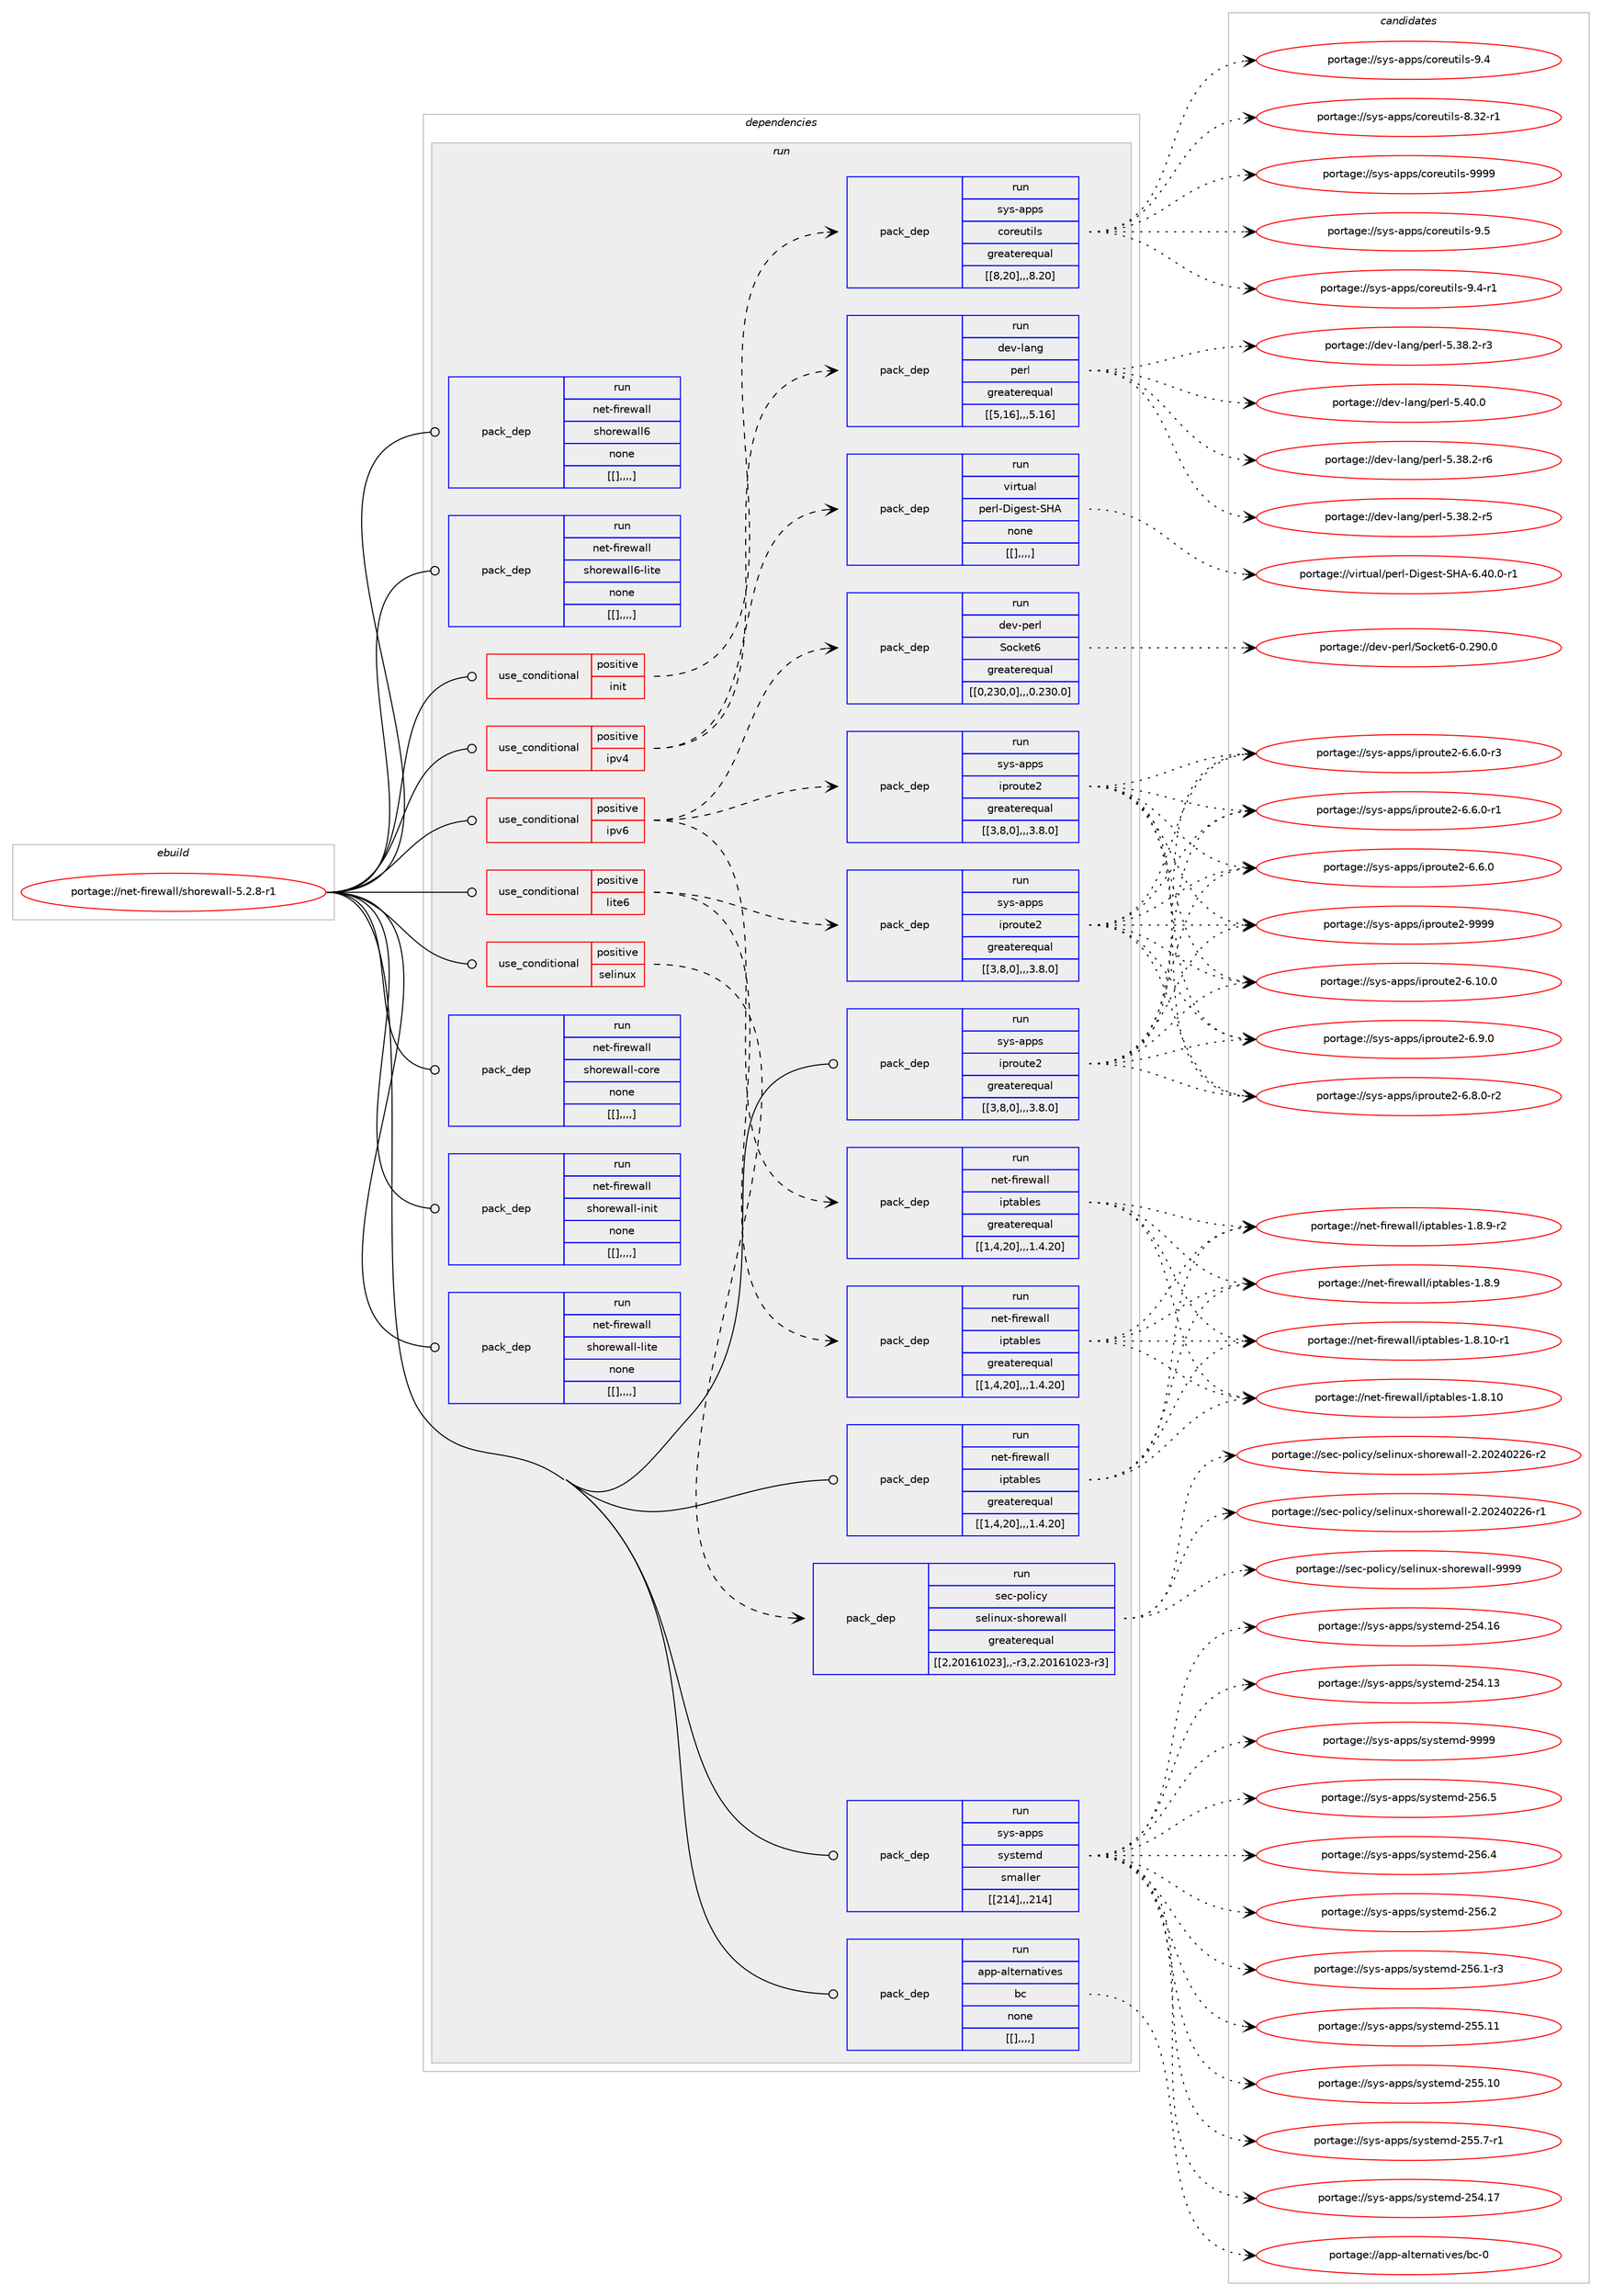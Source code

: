 digraph prolog {

# *************
# Graph options
# *************

newrank=true;
concentrate=true;
compound=true;
graph [rankdir=LR,fontname=Helvetica,fontsize=10,ranksep=1.5];#, ranksep=2.5, nodesep=0.2];
edge  [arrowhead=vee];
node  [fontname=Helvetica,fontsize=10];

# **********
# The ebuild
# **********

subgraph cluster_leftcol {
color=gray;
label=<<i>ebuild</i>>;
id [label="portage://net-firewall/shorewall-5.2.8-r1", color=red, width=4, href="../net-firewall/shorewall-5.2.8-r1.svg"];
}

# ****************
# The dependencies
# ****************

subgraph cluster_midcol {
color=gray;
label=<<i>dependencies</i>>;
subgraph cluster_compile {
fillcolor="#eeeeee";
style=filled;
label=<<i>compile</i>>;
}
subgraph cluster_compileandrun {
fillcolor="#eeeeee";
style=filled;
label=<<i>compile and run</i>>;
}
subgraph cluster_run {
fillcolor="#eeeeee";
style=filled;
label=<<i>run</i>>;
subgraph cond94945 {
dependency366152 [label=<<TABLE BORDER="0" CELLBORDER="1" CELLSPACING="0" CELLPADDING="4"><TR><TD ROWSPAN="3" CELLPADDING="10">use_conditional</TD></TR><TR><TD>positive</TD></TR><TR><TD>init</TD></TR></TABLE>>, shape=none, color=red];
subgraph pack268447 {
dependency366153 [label=<<TABLE BORDER="0" CELLBORDER="1" CELLSPACING="0" CELLPADDING="4" WIDTH="220"><TR><TD ROWSPAN="6" CELLPADDING="30">pack_dep</TD></TR><TR><TD WIDTH="110">run</TD></TR><TR><TD>sys-apps</TD></TR><TR><TD>coreutils</TD></TR><TR><TD>greaterequal</TD></TR><TR><TD>[[8,20],,,8.20]</TD></TR></TABLE>>, shape=none, color=blue];
}
dependency366152:e -> dependency366153:w [weight=20,style="dashed",arrowhead="vee"];
}
id:e -> dependency366152:w [weight=20,style="solid",arrowhead="odot"];
subgraph cond94946 {
dependency366154 [label=<<TABLE BORDER="0" CELLBORDER="1" CELLSPACING="0" CELLPADDING="4"><TR><TD ROWSPAN="3" CELLPADDING="10">use_conditional</TD></TR><TR><TD>positive</TD></TR><TR><TD>ipv4</TD></TR></TABLE>>, shape=none, color=red];
subgraph pack268448 {
dependency366155 [label=<<TABLE BORDER="0" CELLBORDER="1" CELLSPACING="0" CELLPADDING="4" WIDTH="220"><TR><TD ROWSPAN="6" CELLPADDING="30">pack_dep</TD></TR><TR><TD WIDTH="110">run</TD></TR><TR><TD>dev-lang</TD></TR><TR><TD>perl</TD></TR><TR><TD>greaterequal</TD></TR><TR><TD>[[5,16],,,5.16]</TD></TR></TABLE>>, shape=none, color=blue];
}
dependency366154:e -> dependency366155:w [weight=20,style="dashed",arrowhead="vee"];
subgraph pack268449 {
dependency366156 [label=<<TABLE BORDER="0" CELLBORDER="1" CELLSPACING="0" CELLPADDING="4" WIDTH="220"><TR><TD ROWSPAN="6" CELLPADDING="30">pack_dep</TD></TR><TR><TD WIDTH="110">run</TD></TR><TR><TD>virtual</TD></TR><TR><TD>perl-Digest-SHA</TD></TR><TR><TD>none</TD></TR><TR><TD>[[],,,,]</TD></TR></TABLE>>, shape=none, color=blue];
}
dependency366154:e -> dependency366156:w [weight=20,style="dashed",arrowhead="vee"];
}
id:e -> dependency366154:w [weight=20,style="solid",arrowhead="odot"];
subgraph cond94947 {
dependency366157 [label=<<TABLE BORDER="0" CELLBORDER="1" CELLSPACING="0" CELLPADDING="4"><TR><TD ROWSPAN="3" CELLPADDING="10">use_conditional</TD></TR><TR><TD>positive</TD></TR><TR><TD>ipv6</TD></TR></TABLE>>, shape=none, color=red];
subgraph pack268450 {
dependency366158 [label=<<TABLE BORDER="0" CELLBORDER="1" CELLSPACING="0" CELLPADDING="4" WIDTH="220"><TR><TD ROWSPAN="6" CELLPADDING="30">pack_dep</TD></TR><TR><TD WIDTH="110">run</TD></TR><TR><TD>dev-perl</TD></TR><TR><TD>Socket6</TD></TR><TR><TD>greaterequal</TD></TR><TR><TD>[[0,230,0],,,0.230.0]</TD></TR></TABLE>>, shape=none, color=blue];
}
dependency366157:e -> dependency366158:w [weight=20,style="dashed",arrowhead="vee"];
subgraph pack268451 {
dependency366159 [label=<<TABLE BORDER="0" CELLBORDER="1" CELLSPACING="0" CELLPADDING="4" WIDTH="220"><TR><TD ROWSPAN="6" CELLPADDING="30">pack_dep</TD></TR><TR><TD WIDTH="110">run</TD></TR><TR><TD>net-firewall</TD></TR><TR><TD>iptables</TD></TR><TR><TD>greaterequal</TD></TR><TR><TD>[[1,4,20],,,1.4.20]</TD></TR></TABLE>>, shape=none, color=blue];
}
dependency366157:e -> dependency366159:w [weight=20,style="dashed",arrowhead="vee"];
subgraph pack268452 {
dependency366160 [label=<<TABLE BORDER="0" CELLBORDER="1" CELLSPACING="0" CELLPADDING="4" WIDTH="220"><TR><TD ROWSPAN="6" CELLPADDING="30">pack_dep</TD></TR><TR><TD WIDTH="110">run</TD></TR><TR><TD>sys-apps</TD></TR><TR><TD>iproute2</TD></TR><TR><TD>greaterequal</TD></TR><TR><TD>[[3,8,0],,,3.8.0]</TD></TR></TABLE>>, shape=none, color=blue];
}
dependency366157:e -> dependency366160:w [weight=20,style="dashed",arrowhead="vee"];
}
id:e -> dependency366157:w [weight=20,style="solid",arrowhead="odot"];
subgraph cond94948 {
dependency366161 [label=<<TABLE BORDER="0" CELLBORDER="1" CELLSPACING="0" CELLPADDING="4"><TR><TD ROWSPAN="3" CELLPADDING="10">use_conditional</TD></TR><TR><TD>positive</TD></TR><TR><TD>lite6</TD></TR></TABLE>>, shape=none, color=red];
subgraph pack268453 {
dependency366162 [label=<<TABLE BORDER="0" CELLBORDER="1" CELLSPACING="0" CELLPADDING="4" WIDTH="220"><TR><TD ROWSPAN="6" CELLPADDING="30">pack_dep</TD></TR><TR><TD WIDTH="110">run</TD></TR><TR><TD>net-firewall</TD></TR><TR><TD>iptables</TD></TR><TR><TD>greaterequal</TD></TR><TR><TD>[[1,4,20],,,1.4.20]</TD></TR></TABLE>>, shape=none, color=blue];
}
dependency366161:e -> dependency366162:w [weight=20,style="dashed",arrowhead="vee"];
subgraph pack268454 {
dependency366163 [label=<<TABLE BORDER="0" CELLBORDER="1" CELLSPACING="0" CELLPADDING="4" WIDTH="220"><TR><TD ROWSPAN="6" CELLPADDING="30">pack_dep</TD></TR><TR><TD WIDTH="110">run</TD></TR><TR><TD>sys-apps</TD></TR><TR><TD>iproute2</TD></TR><TR><TD>greaterequal</TD></TR><TR><TD>[[3,8,0],,,3.8.0]</TD></TR></TABLE>>, shape=none, color=blue];
}
dependency366161:e -> dependency366163:w [weight=20,style="dashed",arrowhead="vee"];
}
id:e -> dependency366161:w [weight=20,style="solid",arrowhead="odot"];
subgraph cond94949 {
dependency366164 [label=<<TABLE BORDER="0" CELLBORDER="1" CELLSPACING="0" CELLPADDING="4"><TR><TD ROWSPAN="3" CELLPADDING="10">use_conditional</TD></TR><TR><TD>positive</TD></TR><TR><TD>selinux</TD></TR></TABLE>>, shape=none, color=red];
subgraph pack268455 {
dependency366165 [label=<<TABLE BORDER="0" CELLBORDER="1" CELLSPACING="0" CELLPADDING="4" WIDTH="220"><TR><TD ROWSPAN="6" CELLPADDING="30">pack_dep</TD></TR><TR><TD WIDTH="110">run</TD></TR><TR><TD>sec-policy</TD></TR><TR><TD>selinux-shorewall</TD></TR><TR><TD>greaterequal</TD></TR><TR><TD>[[2,20161023],,-r3,2.20161023-r3]</TD></TR></TABLE>>, shape=none, color=blue];
}
dependency366164:e -> dependency366165:w [weight=20,style="dashed",arrowhead="vee"];
}
id:e -> dependency366164:w [weight=20,style="solid",arrowhead="odot"];
subgraph pack268456 {
dependency366166 [label=<<TABLE BORDER="0" CELLBORDER="1" CELLSPACING="0" CELLPADDING="4" WIDTH="220"><TR><TD ROWSPAN="6" CELLPADDING="30">pack_dep</TD></TR><TR><TD WIDTH="110">run</TD></TR><TR><TD>app-alternatives</TD></TR><TR><TD>bc</TD></TR><TR><TD>none</TD></TR><TR><TD>[[],,,,]</TD></TR></TABLE>>, shape=none, color=blue];
}
id:e -> dependency366166:w [weight=20,style="solid",arrowhead="odot"];
subgraph pack268457 {
dependency366167 [label=<<TABLE BORDER="0" CELLBORDER="1" CELLSPACING="0" CELLPADDING="4" WIDTH="220"><TR><TD ROWSPAN="6" CELLPADDING="30">pack_dep</TD></TR><TR><TD WIDTH="110">run</TD></TR><TR><TD>net-firewall</TD></TR><TR><TD>iptables</TD></TR><TR><TD>greaterequal</TD></TR><TR><TD>[[1,4,20],,,1.4.20]</TD></TR></TABLE>>, shape=none, color=blue];
}
id:e -> dependency366167:w [weight=20,style="solid",arrowhead="odot"];
subgraph pack268458 {
dependency366168 [label=<<TABLE BORDER="0" CELLBORDER="1" CELLSPACING="0" CELLPADDING="4" WIDTH="220"><TR><TD ROWSPAN="6" CELLPADDING="30">pack_dep</TD></TR><TR><TD WIDTH="110">run</TD></TR><TR><TD>sys-apps</TD></TR><TR><TD>iproute2</TD></TR><TR><TD>greaterequal</TD></TR><TR><TD>[[3,8,0],,,3.8.0]</TD></TR></TABLE>>, shape=none, color=blue];
}
id:e -> dependency366168:w [weight=20,style="solid",arrowhead="odot"];
subgraph pack268459 {
dependency366169 [label=<<TABLE BORDER="0" CELLBORDER="1" CELLSPACING="0" CELLPADDING="4" WIDTH="220"><TR><TD ROWSPAN="6" CELLPADDING="30">pack_dep</TD></TR><TR><TD WIDTH="110">run</TD></TR><TR><TD>net-firewall</TD></TR><TR><TD>shorewall-core</TD></TR><TR><TD>none</TD></TR><TR><TD>[[],,,,]</TD></TR></TABLE>>, shape=none, color=blue];
}
id:e -> dependency366169:w [weight=20,style="solid",arrowhead="odot"];
subgraph pack268460 {
dependency366170 [label=<<TABLE BORDER="0" CELLBORDER="1" CELLSPACING="0" CELLPADDING="4" WIDTH="220"><TR><TD ROWSPAN="6" CELLPADDING="30">pack_dep</TD></TR><TR><TD WIDTH="110">run</TD></TR><TR><TD>net-firewall</TD></TR><TR><TD>shorewall-init</TD></TR><TR><TD>none</TD></TR><TR><TD>[[],,,,]</TD></TR></TABLE>>, shape=none, color=blue];
}
id:e -> dependency366170:w [weight=20,style="solid",arrowhead="odot"];
subgraph pack268461 {
dependency366171 [label=<<TABLE BORDER="0" CELLBORDER="1" CELLSPACING="0" CELLPADDING="4" WIDTH="220"><TR><TD ROWSPAN="6" CELLPADDING="30">pack_dep</TD></TR><TR><TD WIDTH="110">run</TD></TR><TR><TD>net-firewall</TD></TR><TR><TD>shorewall-lite</TD></TR><TR><TD>none</TD></TR><TR><TD>[[],,,,]</TD></TR></TABLE>>, shape=none, color=blue];
}
id:e -> dependency366171:w [weight=20,style="solid",arrowhead="odot"];
subgraph pack268462 {
dependency366172 [label=<<TABLE BORDER="0" CELLBORDER="1" CELLSPACING="0" CELLPADDING="4" WIDTH="220"><TR><TD ROWSPAN="6" CELLPADDING="30">pack_dep</TD></TR><TR><TD WIDTH="110">run</TD></TR><TR><TD>net-firewall</TD></TR><TR><TD>shorewall6</TD></TR><TR><TD>none</TD></TR><TR><TD>[[],,,,]</TD></TR></TABLE>>, shape=none, color=blue];
}
id:e -> dependency366172:w [weight=20,style="solid",arrowhead="odot"];
subgraph pack268463 {
dependency366173 [label=<<TABLE BORDER="0" CELLBORDER="1" CELLSPACING="0" CELLPADDING="4" WIDTH="220"><TR><TD ROWSPAN="6" CELLPADDING="30">pack_dep</TD></TR><TR><TD WIDTH="110">run</TD></TR><TR><TD>net-firewall</TD></TR><TR><TD>shorewall6-lite</TD></TR><TR><TD>none</TD></TR><TR><TD>[[],,,,]</TD></TR></TABLE>>, shape=none, color=blue];
}
id:e -> dependency366173:w [weight=20,style="solid",arrowhead="odot"];
subgraph pack268464 {
dependency366174 [label=<<TABLE BORDER="0" CELLBORDER="1" CELLSPACING="0" CELLPADDING="4" WIDTH="220"><TR><TD ROWSPAN="6" CELLPADDING="30">pack_dep</TD></TR><TR><TD WIDTH="110">run</TD></TR><TR><TD>sys-apps</TD></TR><TR><TD>systemd</TD></TR><TR><TD>smaller</TD></TR><TR><TD>[[214],,,214]</TD></TR></TABLE>>, shape=none, color=blue];
}
id:e -> dependency366174:w [weight=20,style="solid",arrowhead="odot"];
}
}

# **************
# The candidates
# **************

subgraph cluster_choices {
rank=same;
color=gray;
label=<<i>candidates</i>>;

subgraph choice268447 {
color=black;
nodesep=1;
choice115121115459711211211547991111141011171161051081154557575757 [label="portage://sys-apps/coreutils-9999", color=red, width=4,href="../sys-apps/coreutils-9999.svg"];
choice1151211154597112112115479911111410111711610510811545574653 [label="portage://sys-apps/coreutils-9.5", color=red, width=4,href="../sys-apps/coreutils-9.5.svg"];
choice11512111545971121121154799111114101117116105108115455746524511449 [label="portage://sys-apps/coreutils-9.4-r1", color=red, width=4,href="../sys-apps/coreutils-9.4-r1.svg"];
choice1151211154597112112115479911111410111711610510811545574652 [label="portage://sys-apps/coreutils-9.4", color=red, width=4,href="../sys-apps/coreutils-9.4.svg"];
choice1151211154597112112115479911111410111711610510811545564651504511449 [label="portage://sys-apps/coreutils-8.32-r1", color=red, width=4,href="../sys-apps/coreutils-8.32-r1.svg"];
dependency366153:e -> choice115121115459711211211547991111141011171161051081154557575757:w [style=dotted,weight="100"];
dependency366153:e -> choice1151211154597112112115479911111410111711610510811545574653:w [style=dotted,weight="100"];
dependency366153:e -> choice11512111545971121121154799111114101117116105108115455746524511449:w [style=dotted,weight="100"];
dependency366153:e -> choice1151211154597112112115479911111410111711610510811545574652:w [style=dotted,weight="100"];
dependency366153:e -> choice1151211154597112112115479911111410111711610510811545564651504511449:w [style=dotted,weight="100"];
}
subgraph choice268448 {
color=black;
nodesep=1;
choice10010111845108971101034711210111410845534652484648 [label="portage://dev-lang/perl-5.40.0", color=red, width=4,href="../dev-lang/perl-5.40.0.svg"];
choice100101118451089711010347112101114108455346515646504511454 [label="portage://dev-lang/perl-5.38.2-r6", color=red, width=4,href="../dev-lang/perl-5.38.2-r6.svg"];
choice100101118451089711010347112101114108455346515646504511453 [label="portage://dev-lang/perl-5.38.2-r5", color=red, width=4,href="../dev-lang/perl-5.38.2-r5.svg"];
choice100101118451089711010347112101114108455346515646504511451 [label="portage://dev-lang/perl-5.38.2-r3", color=red, width=4,href="../dev-lang/perl-5.38.2-r3.svg"];
dependency366155:e -> choice10010111845108971101034711210111410845534652484648:w [style=dotted,weight="100"];
dependency366155:e -> choice100101118451089711010347112101114108455346515646504511454:w [style=dotted,weight="100"];
dependency366155:e -> choice100101118451089711010347112101114108455346515646504511453:w [style=dotted,weight="100"];
dependency366155:e -> choice100101118451089711010347112101114108455346515646504511451:w [style=dotted,weight="100"];
}
subgraph choice268449 {
color=black;
nodesep=1;
choice1181051141161179710847112101114108456810510310111511645837265455446524846484511449 [label="portage://virtual/perl-Digest-SHA-6.40.0-r1", color=red, width=4,href="../virtual/perl-Digest-SHA-6.40.0-r1.svg"];
dependency366156:e -> choice1181051141161179710847112101114108456810510310111511645837265455446524846484511449:w [style=dotted,weight="100"];
}
subgraph choice268450 {
color=black;
nodesep=1;
choice10010111845112101114108478311199107101116544548465057484648 [label="portage://dev-perl/Socket6-0.290.0", color=red, width=4,href="../dev-perl/Socket6-0.290.0.svg"];
dependency366158:e -> choice10010111845112101114108478311199107101116544548465057484648:w [style=dotted,weight="100"];
}
subgraph choice268451 {
color=black;
nodesep=1;
choice1101011164510210511410111997108108471051121169798108101115454946564649484511449 [label="portage://net-firewall/iptables-1.8.10-r1", color=red, width=4,href="../net-firewall/iptables-1.8.10-r1.svg"];
choice110101116451021051141011199710810847105112116979810810111545494656464948 [label="portage://net-firewall/iptables-1.8.10", color=red, width=4,href="../net-firewall/iptables-1.8.10.svg"];
choice11010111645102105114101119971081084710511211697981081011154549465646574511450 [label="portage://net-firewall/iptables-1.8.9-r2", color=red, width=4,href="../net-firewall/iptables-1.8.9-r2.svg"];
choice1101011164510210511410111997108108471051121169798108101115454946564657 [label="portage://net-firewall/iptables-1.8.9", color=red, width=4,href="../net-firewall/iptables-1.8.9.svg"];
dependency366159:e -> choice1101011164510210511410111997108108471051121169798108101115454946564649484511449:w [style=dotted,weight="100"];
dependency366159:e -> choice110101116451021051141011199710810847105112116979810810111545494656464948:w [style=dotted,weight="100"];
dependency366159:e -> choice11010111645102105114101119971081084710511211697981081011154549465646574511450:w [style=dotted,weight="100"];
dependency366159:e -> choice1101011164510210511410111997108108471051121169798108101115454946564657:w [style=dotted,weight="100"];
}
subgraph choice268452 {
color=black;
nodesep=1;
choice115121115459711211211547105112114111117116101504557575757 [label="portage://sys-apps/iproute2-9999", color=red, width=4,href="../sys-apps/iproute2-9999.svg"];
choice1151211154597112112115471051121141111171161015045544649484648 [label="portage://sys-apps/iproute2-6.10.0", color=red, width=4,href="../sys-apps/iproute2-6.10.0.svg"];
choice11512111545971121121154710511211411111711610150455446574648 [label="portage://sys-apps/iproute2-6.9.0", color=red, width=4,href="../sys-apps/iproute2-6.9.0.svg"];
choice115121115459711211211547105112114111117116101504554465646484511450 [label="portage://sys-apps/iproute2-6.8.0-r2", color=red, width=4,href="../sys-apps/iproute2-6.8.0-r2.svg"];
choice115121115459711211211547105112114111117116101504554465446484511451 [label="portage://sys-apps/iproute2-6.6.0-r3", color=red, width=4,href="../sys-apps/iproute2-6.6.0-r3.svg"];
choice115121115459711211211547105112114111117116101504554465446484511449 [label="portage://sys-apps/iproute2-6.6.0-r1", color=red, width=4,href="../sys-apps/iproute2-6.6.0-r1.svg"];
choice11512111545971121121154710511211411111711610150455446544648 [label="portage://sys-apps/iproute2-6.6.0", color=red, width=4,href="../sys-apps/iproute2-6.6.0.svg"];
dependency366160:e -> choice115121115459711211211547105112114111117116101504557575757:w [style=dotted,weight="100"];
dependency366160:e -> choice1151211154597112112115471051121141111171161015045544649484648:w [style=dotted,weight="100"];
dependency366160:e -> choice11512111545971121121154710511211411111711610150455446574648:w [style=dotted,weight="100"];
dependency366160:e -> choice115121115459711211211547105112114111117116101504554465646484511450:w [style=dotted,weight="100"];
dependency366160:e -> choice115121115459711211211547105112114111117116101504554465446484511451:w [style=dotted,weight="100"];
dependency366160:e -> choice115121115459711211211547105112114111117116101504554465446484511449:w [style=dotted,weight="100"];
dependency366160:e -> choice11512111545971121121154710511211411111711610150455446544648:w [style=dotted,weight="100"];
}
subgraph choice268453 {
color=black;
nodesep=1;
choice1101011164510210511410111997108108471051121169798108101115454946564649484511449 [label="portage://net-firewall/iptables-1.8.10-r1", color=red, width=4,href="../net-firewall/iptables-1.8.10-r1.svg"];
choice110101116451021051141011199710810847105112116979810810111545494656464948 [label="portage://net-firewall/iptables-1.8.10", color=red, width=4,href="../net-firewall/iptables-1.8.10.svg"];
choice11010111645102105114101119971081084710511211697981081011154549465646574511450 [label="portage://net-firewall/iptables-1.8.9-r2", color=red, width=4,href="../net-firewall/iptables-1.8.9-r2.svg"];
choice1101011164510210511410111997108108471051121169798108101115454946564657 [label="portage://net-firewall/iptables-1.8.9", color=red, width=4,href="../net-firewall/iptables-1.8.9.svg"];
dependency366162:e -> choice1101011164510210511410111997108108471051121169798108101115454946564649484511449:w [style=dotted,weight="100"];
dependency366162:e -> choice110101116451021051141011199710810847105112116979810810111545494656464948:w [style=dotted,weight="100"];
dependency366162:e -> choice11010111645102105114101119971081084710511211697981081011154549465646574511450:w [style=dotted,weight="100"];
dependency366162:e -> choice1101011164510210511410111997108108471051121169798108101115454946564657:w [style=dotted,weight="100"];
}
subgraph choice268454 {
color=black;
nodesep=1;
choice115121115459711211211547105112114111117116101504557575757 [label="portage://sys-apps/iproute2-9999", color=red, width=4,href="../sys-apps/iproute2-9999.svg"];
choice1151211154597112112115471051121141111171161015045544649484648 [label="portage://sys-apps/iproute2-6.10.0", color=red, width=4,href="../sys-apps/iproute2-6.10.0.svg"];
choice11512111545971121121154710511211411111711610150455446574648 [label="portage://sys-apps/iproute2-6.9.0", color=red, width=4,href="../sys-apps/iproute2-6.9.0.svg"];
choice115121115459711211211547105112114111117116101504554465646484511450 [label="portage://sys-apps/iproute2-6.8.0-r2", color=red, width=4,href="../sys-apps/iproute2-6.8.0-r2.svg"];
choice115121115459711211211547105112114111117116101504554465446484511451 [label="portage://sys-apps/iproute2-6.6.0-r3", color=red, width=4,href="../sys-apps/iproute2-6.6.0-r3.svg"];
choice115121115459711211211547105112114111117116101504554465446484511449 [label="portage://sys-apps/iproute2-6.6.0-r1", color=red, width=4,href="../sys-apps/iproute2-6.6.0-r1.svg"];
choice11512111545971121121154710511211411111711610150455446544648 [label="portage://sys-apps/iproute2-6.6.0", color=red, width=4,href="../sys-apps/iproute2-6.6.0.svg"];
dependency366163:e -> choice115121115459711211211547105112114111117116101504557575757:w [style=dotted,weight="100"];
dependency366163:e -> choice1151211154597112112115471051121141111171161015045544649484648:w [style=dotted,weight="100"];
dependency366163:e -> choice11512111545971121121154710511211411111711610150455446574648:w [style=dotted,weight="100"];
dependency366163:e -> choice115121115459711211211547105112114111117116101504554465646484511450:w [style=dotted,weight="100"];
dependency366163:e -> choice115121115459711211211547105112114111117116101504554465446484511451:w [style=dotted,weight="100"];
dependency366163:e -> choice115121115459711211211547105112114111117116101504554465446484511449:w [style=dotted,weight="100"];
dependency366163:e -> choice11512111545971121121154710511211411111711610150455446544648:w [style=dotted,weight="100"];
}
subgraph choice268455 {
color=black;
nodesep=1;
choice1151019945112111108105991214711510110810511011712045115104111114101119971081084557575757 [label="portage://sec-policy/selinux-shorewall-9999", color=red, width=4,href="../sec-policy/selinux-shorewall-9999.svg"];
choice11510199451121111081059912147115101108105110117120451151041111141011199710810845504650485052485050544511450 [label="portage://sec-policy/selinux-shorewall-2.20240226-r2", color=red, width=4,href="../sec-policy/selinux-shorewall-2.20240226-r2.svg"];
choice11510199451121111081059912147115101108105110117120451151041111141011199710810845504650485052485050544511449 [label="portage://sec-policy/selinux-shorewall-2.20240226-r1", color=red, width=4,href="../sec-policy/selinux-shorewall-2.20240226-r1.svg"];
dependency366165:e -> choice1151019945112111108105991214711510110810511011712045115104111114101119971081084557575757:w [style=dotted,weight="100"];
dependency366165:e -> choice11510199451121111081059912147115101108105110117120451151041111141011199710810845504650485052485050544511450:w [style=dotted,weight="100"];
dependency366165:e -> choice11510199451121111081059912147115101108105110117120451151041111141011199710810845504650485052485050544511449:w [style=dotted,weight="100"];
}
subgraph choice268456 {
color=black;
nodesep=1;
choice971121124597108116101114110971161051181011154798994548 [label="portage://app-alternatives/bc-0", color=red, width=4,href="../app-alternatives/bc-0.svg"];
dependency366166:e -> choice971121124597108116101114110971161051181011154798994548:w [style=dotted,weight="100"];
}
subgraph choice268457 {
color=black;
nodesep=1;
choice1101011164510210511410111997108108471051121169798108101115454946564649484511449 [label="portage://net-firewall/iptables-1.8.10-r1", color=red, width=4,href="../net-firewall/iptables-1.8.10-r1.svg"];
choice110101116451021051141011199710810847105112116979810810111545494656464948 [label="portage://net-firewall/iptables-1.8.10", color=red, width=4,href="../net-firewall/iptables-1.8.10.svg"];
choice11010111645102105114101119971081084710511211697981081011154549465646574511450 [label="portage://net-firewall/iptables-1.8.9-r2", color=red, width=4,href="../net-firewall/iptables-1.8.9-r2.svg"];
choice1101011164510210511410111997108108471051121169798108101115454946564657 [label="portage://net-firewall/iptables-1.8.9", color=red, width=4,href="../net-firewall/iptables-1.8.9.svg"];
dependency366167:e -> choice1101011164510210511410111997108108471051121169798108101115454946564649484511449:w [style=dotted,weight="100"];
dependency366167:e -> choice110101116451021051141011199710810847105112116979810810111545494656464948:w [style=dotted,weight="100"];
dependency366167:e -> choice11010111645102105114101119971081084710511211697981081011154549465646574511450:w [style=dotted,weight="100"];
dependency366167:e -> choice1101011164510210511410111997108108471051121169798108101115454946564657:w [style=dotted,weight="100"];
}
subgraph choice268458 {
color=black;
nodesep=1;
choice115121115459711211211547105112114111117116101504557575757 [label="portage://sys-apps/iproute2-9999", color=red, width=4,href="../sys-apps/iproute2-9999.svg"];
choice1151211154597112112115471051121141111171161015045544649484648 [label="portage://sys-apps/iproute2-6.10.0", color=red, width=4,href="../sys-apps/iproute2-6.10.0.svg"];
choice11512111545971121121154710511211411111711610150455446574648 [label="portage://sys-apps/iproute2-6.9.0", color=red, width=4,href="../sys-apps/iproute2-6.9.0.svg"];
choice115121115459711211211547105112114111117116101504554465646484511450 [label="portage://sys-apps/iproute2-6.8.0-r2", color=red, width=4,href="../sys-apps/iproute2-6.8.0-r2.svg"];
choice115121115459711211211547105112114111117116101504554465446484511451 [label="portage://sys-apps/iproute2-6.6.0-r3", color=red, width=4,href="../sys-apps/iproute2-6.6.0-r3.svg"];
choice115121115459711211211547105112114111117116101504554465446484511449 [label="portage://sys-apps/iproute2-6.6.0-r1", color=red, width=4,href="../sys-apps/iproute2-6.6.0-r1.svg"];
choice11512111545971121121154710511211411111711610150455446544648 [label="portage://sys-apps/iproute2-6.6.0", color=red, width=4,href="../sys-apps/iproute2-6.6.0.svg"];
dependency366168:e -> choice115121115459711211211547105112114111117116101504557575757:w [style=dotted,weight="100"];
dependency366168:e -> choice1151211154597112112115471051121141111171161015045544649484648:w [style=dotted,weight="100"];
dependency366168:e -> choice11512111545971121121154710511211411111711610150455446574648:w [style=dotted,weight="100"];
dependency366168:e -> choice115121115459711211211547105112114111117116101504554465646484511450:w [style=dotted,weight="100"];
dependency366168:e -> choice115121115459711211211547105112114111117116101504554465446484511451:w [style=dotted,weight="100"];
dependency366168:e -> choice115121115459711211211547105112114111117116101504554465446484511449:w [style=dotted,weight="100"];
dependency366168:e -> choice11512111545971121121154710511211411111711610150455446544648:w [style=dotted,weight="100"];
}
subgraph choice268459 {
color=black;
nodesep=1;
}
subgraph choice268460 {
color=black;
nodesep=1;
}
subgraph choice268461 {
color=black;
nodesep=1;
}
subgraph choice268462 {
color=black;
nodesep=1;
}
subgraph choice268463 {
color=black;
nodesep=1;
}
subgraph choice268464 {
color=black;
nodesep=1;
choice1151211154597112112115471151211151161011091004557575757 [label="portage://sys-apps/systemd-9999", color=red, width=4,href="../sys-apps/systemd-9999.svg"];
choice115121115459711211211547115121115116101109100455053544653 [label="portage://sys-apps/systemd-256.5", color=red, width=4,href="../sys-apps/systemd-256.5.svg"];
choice115121115459711211211547115121115116101109100455053544652 [label="portage://sys-apps/systemd-256.4", color=red, width=4,href="../sys-apps/systemd-256.4.svg"];
choice115121115459711211211547115121115116101109100455053544650 [label="portage://sys-apps/systemd-256.2", color=red, width=4,href="../sys-apps/systemd-256.2.svg"];
choice1151211154597112112115471151211151161011091004550535446494511451 [label="portage://sys-apps/systemd-256.1-r3", color=red, width=4,href="../sys-apps/systemd-256.1-r3.svg"];
choice11512111545971121121154711512111511610110910045505353464949 [label="portage://sys-apps/systemd-255.11", color=red, width=4,href="../sys-apps/systemd-255.11.svg"];
choice11512111545971121121154711512111511610110910045505353464948 [label="portage://sys-apps/systemd-255.10", color=red, width=4,href="../sys-apps/systemd-255.10.svg"];
choice1151211154597112112115471151211151161011091004550535346554511449 [label="portage://sys-apps/systemd-255.7-r1", color=red, width=4,href="../sys-apps/systemd-255.7-r1.svg"];
choice11512111545971121121154711512111511610110910045505352464955 [label="portage://sys-apps/systemd-254.17", color=red, width=4,href="../sys-apps/systemd-254.17.svg"];
choice11512111545971121121154711512111511610110910045505352464954 [label="portage://sys-apps/systemd-254.16", color=red, width=4,href="../sys-apps/systemd-254.16.svg"];
choice11512111545971121121154711512111511610110910045505352464951 [label="portage://sys-apps/systemd-254.13", color=red, width=4,href="../sys-apps/systemd-254.13.svg"];
dependency366174:e -> choice1151211154597112112115471151211151161011091004557575757:w [style=dotted,weight="100"];
dependency366174:e -> choice115121115459711211211547115121115116101109100455053544653:w [style=dotted,weight="100"];
dependency366174:e -> choice115121115459711211211547115121115116101109100455053544652:w [style=dotted,weight="100"];
dependency366174:e -> choice115121115459711211211547115121115116101109100455053544650:w [style=dotted,weight="100"];
dependency366174:e -> choice1151211154597112112115471151211151161011091004550535446494511451:w [style=dotted,weight="100"];
dependency366174:e -> choice11512111545971121121154711512111511610110910045505353464949:w [style=dotted,weight="100"];
dependency366174:e -> choice11512111545971121121154711512111511610110910045505353464948:w [style=dotted,weight="100"];
dependency366174:e -> choice1151211154597112112115471151211151161011091004550535346554511449:w [style=dotted,weight="100"];
dependency366174:e -> choice11512111545971121121154711512111511610110910045505352464955:w [style=dotted,weight="100"];
dependency366174:e -> choice11512111545971121121154711512111511610110910045505352464954:w [style=dotted,weight="100"];
dependency366174:e -> choice11512111545971121121154711512111511610110910045505352464951:w [style=dotted,weight="100"];
}
}

}

